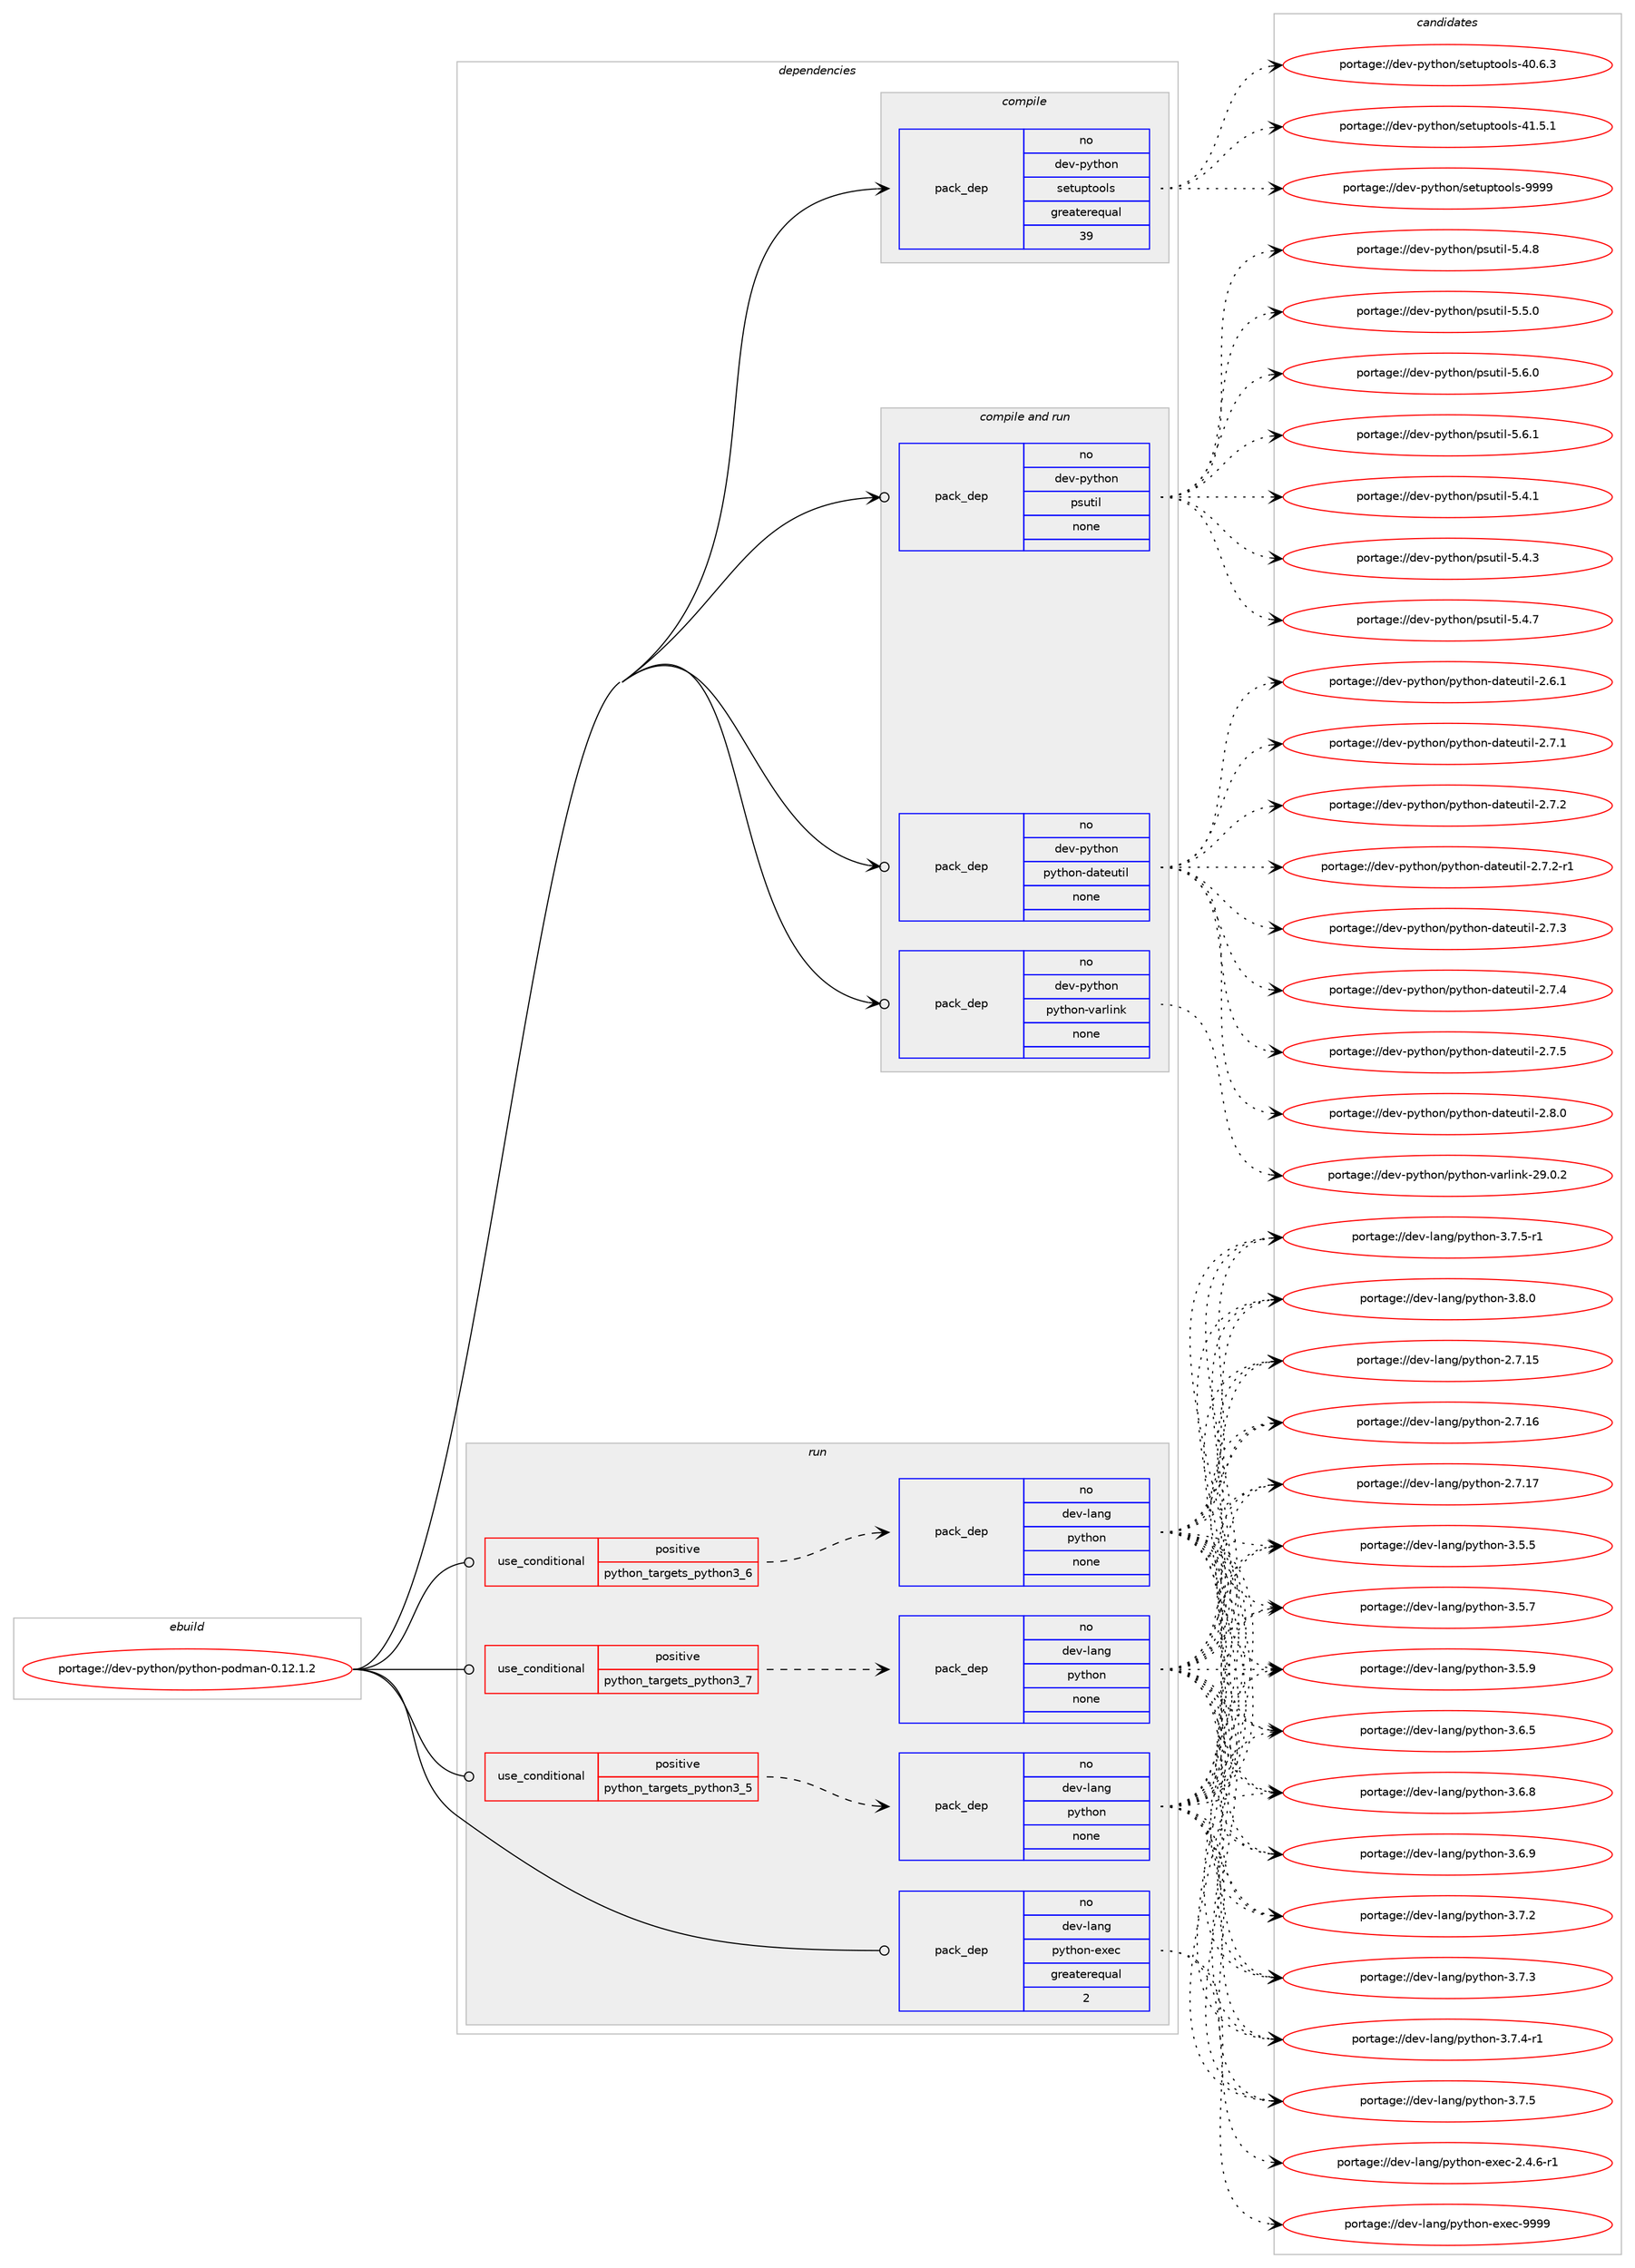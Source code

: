 digraph prolog {

# *************
# Graph options
# *************

newrank=true;
concentrate=true;
compound=true;
graph [rankdir=LR,fontname=Helvetica,fontsize=10,ranksep=1.5];#, ranksep=2.5, nodesep=0.2];
edge  [arrowhead=vee];
node  [fontname=Helvetica,fontsize=10];

# **********
# The ebuild
# **********

subgraph cluster_leftcol {
color=gray;
rank=same;
label=<<i>ebuild</i>>;
id [label="portage://dev-python/python-podman-0.12.1.2", color=red, width=4, href="../dev-python/python-podman-0.12.1.2.svg"];
}

# ****************
# The dependencies
# ****************

subgraph cluster_midcol {
color=gray;
label=<<i>dependencies</i>>;
subgraph cluster_compile {
fillcolor="#eeeeee";
style=filled;
label=<<i>compile</i>>;
subgraph pack127153 {
dependency167706 [label=<<TABLE BORDER="0" CELLBORDER="1" CELLSPACING="0" CELLPADDING="4" WIDTH="220"><TR><TD ROWSPAN="6" CELLPADDING="30">pack_dep</TD></TR><TR><TD WIDTH="110">no</TD></TR><TR><TD>dev-python</TD></TR><TR><TD>setuptools</TD></TR><TR><TD>greaterequal</TD></TR><TR><TD>39</TD></TR></TABLE>>, shape=none, color=blue];
}
id:e -> dependency167706:w [weight=20,style="solid",arrowhead="vee"];
}
subgraph cluster_compileandrun {
fillcolor="#eeeeee";
style=filled;
label=<<i>compile and run</i>>;
subgraph pack127154 {
dependency167707 [label=<<TABLE BORDER="0" CELLBORDER="1" CELLSPACING="0" CELLPADDING="4" WIDTH="220"><TR><TD ROWSPAN="6" CELLPADDING="30">pack_dep</TD></TR><TR><TD WIDTH="110">no</TD></TR><TR><TD>dev-python</TD></TR><TR><TD>psutil</TD></TR><TR><TD>none</TD></TR><TR><TD></TD></TR></TABLE>>, shape=none, color=blue];
}
id:e -> dependency167707:w [weight=20,style="solid",arrowhead="odotvee"];
subgraph pack127155 {
dependency167708 [label=<<TABLE BORDER="0" CELLBORDER="1" CELLSPACING="0" CELLPADDING="4" WIDTH="220"><TR><TD ROWSPAN="6" CELLPADDING="30">pack_dep</TD></TR><TR><TD WIDTH="110">no</TD></TR><TR><TD>dev-python</TD></TR><TR><TD>python-dateutil</TD></TR><TR><TD>none</TD></TR><TR><TD></TD></TR></TABLE>>, shape=none, color=blue];
}
id:e -> dependency167708:w [weight=20,style="solid",arrowhead="odotvee"];
subgraph pack127156 {
dependency167709 [label=<<TABLE BORDER="0" CELLBORDER="1" CELLSPACING="0" CELLPADDING="4" WIDTH="220"><TR><TD ROWSPAN="6" CELLPADDING="30">pack_dep</TD></TR><TR><TD WIDTH="110">no</TD></TR><TR><TD>dev-python</TD></TR><TR><TD>python-varlink</TD></TR><TR><TD>none</TD></TR><TR><TD></TD></TR></TABLE>>, shape=none, color=blue];
}
id:e -> dependency167709:w [weight=20,style="solid",arrowhead="odotvee"];
}
subgraph cluster_run {
fillcolor="#eeeeee";
style=filled;
label=<<i>run</i>>;
subgraph cond37163 {
dependency167710 [label=<<TABLE BORDER="0" CELLBORDER="1" CELLSPACING="0" CELLPADDING="4"><TR><TD ROWSPAN="3" CELLPADDING="10">use_conditional</TD></TR><TR><TD>positive</TD></TR><TR><TD>python_targets_python3_5</TD></TR></TABLE>>, shape=none, color=red];
subgraph pack127157 {
dependency167711 [label=<<TABLE BORDER="0" CELLBORDER="1" CELLSPACING="0" CELLPADDING="4" WIDTH="220"><TR><TD ROWSPAN="6" CELLPADDING="30">pack_dep</TD></TR><TR><TD WIDTH="110">no</TD></TR><TR><TD>dev-lang</TD></TR><TR><TD>python</TD></TR><TR><TD>none</TD></TR><TR><TD></TD></TR></TABLE>>, shape=none, color=blue];
}
dependency167710:e -> dependency167711:w [weight=20,style="dashed",arrowhead="vee"];
}
id:e -> dependency167710:w [weight=20,style="solid",arrowhead="odot"];
subgraph cond37164 {
dependency167712 [label=<<TABLE BORDER="0" CELLBORDER="1" CELLSPACING="0" CELLPADDING="4"><TR><TD ROWSPAN="3" CELLPADDING="10">use_conditional</TD></TR><TR><TD>positive</TD></TR><TR><TD>python_targets_python3_6</TD></TR></TABLE>>, shape=none, color=red];
subgraph pack127158 {
dependency167713 [label=<<TABLE BORDER="0" CELLBORDER="1" CELLSPACING="0" CELLPADDING="4" WIDTH="220"><TR><TD ROWSPAN="6" CELLPADDING="30">pack_dep</TD></TR><TR><TD WIDTH="110">no</TD></TR><TR><TD>dev-lang</TD></TR><TR><TD>python</TD></TR><TR><TD>none</TD></TR><TR><TD></TD></TR></TABLE>>, shape=none, color=blue];
}
dependency167712:e -> dependency167713:w [weight=20,style="dashed",arrowhead="vee"];
}
id:e -> dependency167712:w [weight=20,style="solid",arrowhead="odot"];
subgraph cond37165 {
dependency167714 [label=<<TABLE BORDER="0" CELLBORDER="1" CELLSPACING="0" CELLPADDING="4"><TR><TD ROWSPAN="3" CELLPADDING="10">use_conditional</TD></TR><TR><TD>positive</TD></TR><TR><TD>python_targets_python3_7</TD></TR></TABLE>>, shape=none, color=red];
subgraph pack127159 {
dependency167715 [label=<<TABLE BORDER="0" CELLBORDER="1" CELLSPACING="0" CELLPADDING="4" WIDTH="220"><TR><TD ROWSPAN="6" CELLPADDING="30">pack_dep</TD></TR><TR><TD WIDTH="110">no</TD></TR><TR><TD>dev-lang</TD></TR><TR><TD>python</TD></TR><TR><TD>none</TD></TR><TR><TD></TD></TR></TABLE>>, shape=none, color=blue];
}
dependency167714:e -> dependency167715:w [weight=20,style="dashed",arrowhead="vee"];
}
id:e -> dependency167714:w [weight=20,style="solid",arrowhead="odot"];
subgraph pack127160 {
dependency167716 [label=<<TABLE BORDER="0" CELLBORDER="1" CELLSPACING="0" CELLPADDING="4" WIDTH="220"><TR><TD ROWSPAN="6" CELLPADDING="30">pack_dep</TD></TR><TR><TD WIDTH="110">no</TD></TR><TR><TD>dev-lang</TD></TR><TR><TD>python-exec</TD></TR><TR><TD>greaterequal</TD></TR><TR><TD>2</TD></TR></TABLE>>, shape=none, color=blue];
}
id:e -> dependency167716:w [weight=20,style="solid",arrowhead="odot"];
}
}

# **************
# The candidates
# **************

subgraph cluster_choices {
rank=same;
color=gray;
label=<<i>candidates</i>>;

subgraph choice127153 {
color=black;
nodesep=1;
choiceportage100101118451121211161041111104711510111611711211611111110811545524846544651 [label="portage://dev-python/setuptools-40.6.3", color=red, width=4,href="../dev-python/setuptools-40.6.3.svg"];
choiceportage100101118451121211161041111104711510111611711211611111110811545524946534649 [label="portage://dev-python/setuptools-41.5.1", color=red, width=4,href="../dev-python/setuptools-41.5.1.svg"];
choiceportage10010111845112121116104111110471151011161171121161111111081154557575757 [label="portage://dev-python/setuptools-9999", color=red, width=4,href="../dev-python/setuptools-9999.svg"];
dependency167706:e -> choiceportage100101118451121211161041111104711510111611711211611111110811545524846544651:w [style=dotted,weight="100"];
dependency167706:e -> choiceportage100101118451121211161041111104711510111611711211611111110811545524946534649:w [style=dotted,weight="100"];
dependency167706:e -> choiceportage10010111845112121116104111110471151011161171121161111111081154557575757:w [style=dotted,weight="100"];
}
subgraph choice127154 {
color=black;
nodesep=1;
choiceportage1001011184511212111610411111047112115117116105108455346524649 [label="portage://dev-python/psutil-5.4.1", color=red, width=4,href="../dev-python/psutil-5.4.1.svg"];
choiceportage1001011184511212111610411111047112115117116105108455346524651 [label="portage://dev-python/psutil-5.4.3", color=red, width=4,href="../dev-python/psutil-5.4.3.svg"];
choiceportage1001011184511212111610411111047112115117116105108455346524655 [label="portage://dev-python/psutil-5.4.7", color=red, width=4,href="../dev-python/psutil-5.4.7.svg"];
choiceportage1001011184511212111610411111047112115117116105108455346524656 [label="portage://dev-python/psutil-5.4.8", color=red, width=4,href="../dev-python/psutil-5.4.8.svg"];
choiceportage1001011184511212111610411111047112115117116105108455346534648 [label="portage://dev-python/psutil-5.5.0", color=red, width=4,href="../dev-python/psutil-5.5.0.svg"];
choiceportage1001011184511212111610411111047112115117116105108455346544648 [label="portage://dev-python/psutil-5.6.0", color=red, width=4,href="../dev-python/psutil-5.6.0.svg"];
choiceportage1001011184511212111610411111047112115117116105108455346544649 [label="portage://dev-python/psutil-5.6.1", color=red, width=4,href="../dev-python/psutil-5.6.1.svg"];
dependency167707:e -> choiceportage1001011184511212111610411111047112115117116105108455346524649:w [style=dotted,weight="100"];
dependency167707:e -> choiceportage1001011184511212111610411111047112115117116105108455346524651:w [style=dotted,weight="100"];
dependency167707:e -> choiceportage1001011184511212111610411111047112115117116105108455346524655:w [style=dotted,weight="100"];
dependency167707:e -> choiceportage1001011184511212111610411111047112115117116105108455346524656:w [style=dotted,weight="100"];
dependency167707:e -> choiceportage1001011184511212111610411111047112115117116105108455346534648:w [style=dotted,weight="100"];
dependency167707:e -> choiceportage1001011184511212111610411111047112115117116105108455346544648:w [style=dotted,weight="100"];
dependency167707:e -> choiceportage1001011184511212111610411111047112115117116105108455346544649:w [style=dotted,weight="100"];
}
subgraph choice127155 {
color=black;
nodesep=1;
choiceportage10010111845112121116104111110471121211161041111104510097116101117116105108455046544649 [label="portage://dev-python/python-dateutil-2.6.1", color=red, width=4,href="../dev-python/python-dateutil-2.6.1.svg"];
choiceportage10010111845112121116104111110471121211161041111104510097116101117116105108455046554649 [label="portage://dev-python/python-dateutil-2.7.1", color=red, width=4,href="../dev-python/python-dateutil-2.7.1.svg"];
choiceportage10010111845112121116104111110471121211161041111104510097116101117116105108455046554650 [label="portage://dev-python/python-dateutil-2.7.2", color=red, width=4,href="../dev-python/python-dateutil-2.7.2.svg"];
choiceportage100101118451121211161041111104711212111610411111045100971161011171161051084550465546504511449 [label="portage://dev-python/python-dateutil-2.7.2-r1", color=red, width=4,href="../dev-python/python-dateutil-2.7.2-r1.svg"];
choiceportage10010111845112121116104111110471121211161041111104510097116101117116105108455046554651 [label="portage://dev-python/python-dateutil-2.7.3", color=red, width=4,href="../dev-python/python-dateutil-2.7.3.svg"];
choiceportage10010111845112121116104111110471121211161041111104510097116101117116105108455046554652 [label="portage://dev-python/python-dateutil-2.7.4", color=red, width=4,href="../dev-python/python-dateutil-2.7.4.svg"];
choiceportage10010111845112121116104111110471121211161041111104510097116101117116105108455046554653 [label="portage://dev-python/python-dateutil-2.7.5", color=red, width=4,href="../dev-python/python-dateutil-2.7.5.svg"];
choiceportage10010111845112121116104111110471121211161041111104510097116101117116105108455046564648 [label="portage://dev-python/python-dateutil-2.8.0", color=red, width=4,href="../dev-python/python-dateutil-2.8.0.svg"];
dependency167708:e -> choiceportage10010111845112121116104111110471121211161041111104510097116101117116105108455046544649:w [style=dotted,weight="100"];
dependency167708:e -> choiceportage10010111845112121116104111110471121211161041111104510097116101117116105108455046554649:w [style=dotted,weight="100"];
dependency167708:e -> choiceportage10010111845112121116104111110471121211161041111104510097116101117116105108455046554650:w [style=dotted,weight="100"];
dependency167708:e -> choiceportage100101118451121211161041111104711212111610411111045100971161011171161051084550465546504511449:w [style=dotted,weight="100"];
dependency167708:e -> choiceportage10010111845112121116104111110471121211161041111104510097116101117116105108455046554651:w [style=dotted,weight="100"];
dependency167708:e -> choiceportage10010111845112121116104111110471121211161041111104510097116101117116105108455046554652:w [style=dotted,weight="100"];
dependency167708:e -> choiceportage10010111845112121116104111110471121211161041111104510097116101117116105108455046554653:w [style=dotted,weight="100"];
dependency167708:e -> choiceportage10010111845112121116104111110471121211161041111104510097116101117116105108455046564648:w [style=dotted,weight="100"];
}
subgraph choice127156 {
color=black;
nodesep=1;
choiceportage1001011184511212111610411111047112121116104111110451189711410810511010745505746484650 [label="portage://dev-python/python-varlink-29.0.2", color=red, width=4,href="../dev-python/python-varlink-29.0.2.svg"];
dependency167709:e -> choiceportage1001011184511212111610411111047112121116104111110451189711410810511010745505746484650:w [style=dotted,weight="100"];
}
subgraph choice127157 {
color=black;
nodesep=1;
choiceportage10010111845108971101034711212111610411111045504655464953 [label="portage://dev-lang/python-2.7.15", color=red, width=4,href="../dev-lang/python-2.7.15.svg"];
choiceportage10010111845108971101034711212111610411111045504655464954 [label="portage://dev-lang/python-2.7.16", color=red, width=4,href="../dev-lang/python-2.7.16.svg"];
choiceportage10010111845108971101034711212111610411111045504655464955 [label="portage://dev-lang/python-2.7.17", color=red, width=4,href="../dev-lang/python-2.7.17.svg"];
choiceportage100101118451089711010347112121116104111110455146534653 [label="portage://dev-lang/python-3.5.5", color=red, width=4,href="../dev-lang/python-3.5.5.svg"];
choiceportage100101118451089711010347112121116104111110455146534655 [label="portage://dev-lang/python-3.5.7", color=red, width=4,href="../dev-lang/python-3.5.7.svg"];
choiceportage100101118451089711010347112121116104111110455146534657 [label="portage://dev-lang/python-3.5.9", color=red, width=4,href="../dev-lang/python-3.5.9.svg"];
choiceportage100101118451089711010347112121116104111110455146544653 [label="portage://dev-lang/python-3.6.5", color=red, width=4,href="../dev-lang/python-3.6.5.svg"];
choiceportage100101118451089711010347112121116104111110455146544656 [label="portage://dev-lang/python-3.6.8", color=red, width=4,href="../dev-lang/python-3.6.8.svg"];
choiceportage100101118451089711010347112121116104111110455146544657 [label="portage://dev-lang/python-3.6.9", color=red, width=4,href="../dev-lang/python-3.6.9.svg"];
choiceportage100101118451089711010347112121116104111110455146554650 [label="portage://dev-lang/python-3.7.2", color=red, width=4,href="../dev-lang/python-3.7.2.svg"];
choiceportage100101118451089711010347112121116104111110455146554651 [label="portage://dev-lang/python-3.7.3", color=red, width=4,href="../dev-lang/python-3.7.3.svg"];
choiceportage1001011184510897110103471121211161041111104551465546524511449 [label="portage://dev-lang/python-3.7.4-r1", color=red, width=4,href="../dev-lang/python-3.7.4-r1.svg"];
choiceportage100101118451089711010347112121116104111110455146554653 [label="portage://dev-lang/python-3.7.5", color=red, width=4,href="../dev-lang/python-3.7.5.svg"];
choiceportage1001011184510897110103471121211161041111104551465546534511449 [label="portage://dev-lang/python-3.7.5-r1", color=red, width=4,href="../dev-lang/python-3.7.5-r1.svg"];
choiceportage100101118451089711010347112121116104111110455146564648 [label="portage://dev-lang/python-3.8.0", color=red, width=4,href="../dev-lang/python-3.8.0.svg"];
dependency167711:e -> choiceportage10010111845108971101034711212111610411111045504655464953:w [style=dotted,weight="100"];
dependency167711:e -> choiceportage10010111845108971101034711212111610411111045504655464954:w [style=dotted,weight="100"];
dependency167711:e -> choiceportage10010111845108971101034711212111610411111045504655464955:w [style=dotted,weight="100"];
dependency167711:e -> choiceportage100101118451089711010347112121116104111110455146534653:w [style=dotted,weight="100"];
dependency167711:e -> choiceportage100101118451089711010347112121116104111110455146534655:w [style=dotted,weight="100"];
dependency167711:e -> choiceportage100101118451089711010347112121116104111110455146534657:w [style=dotted,weight="100"];
dependency167711:e -> choiceportage100101118451089711010347112121116104111110455146544653:w [style=dotted,weight="100"];
dependency167711:e -> choiceportage100101118451089711010347112121116104111110455146544656:w [style=dotted,weight="100"];
dependency167711:e -> choiceportage100101118451089711010347112121116104111110455146544657:w [style=dotted,weight="100"];
dependency167711:e -> choiceportage100101118451089711010347112121116104111110455146554650:w [style=dotted,weight="100"];
dependency167711:e -> choiceportage100101118451089711010347112121116104111110455146554651:w [style=dotted,weight="100"];
dependency167711:e -> choiceportage1001011184510897110103471121211161041111104551465546524511449:w [style=dotted,weight="100"];
dependency167711:e -> choiceportage100101118451089711010347112121116104111110455146554653:w [style=dotted,weight="100"];
dependency167711:e -> choiceportage1001011184510897110103471121211161041111104551465546534511449:w [style=dotted,weight="100"];
dependency167711:e -> choiceportage100101118451089711010347112121116104111110455146564648:w [style=dotted,weight="100"];
}
subgraph choice127158 {
color=black;
nodesep=1;
choiceportage10010111845108971101034711212111610411111045504655464953 [label="portage://dev-lang/python-2.7.15", color=red, width=4,href="../dev-lang/python-2.7.15.svg"];
choiceportage10010111845108971101034711212111610411111045504655464954 [label="portage://dev-lang/python-2.7.16", color=red, width=4,href="../dev-lang/python-2.7.16.svg"];
choiceportage10010111845108971101034711212111610411111045504655464955 [label="portage://dev-lang/python-2.7.17", color=red, width=4,href="../dev-lang/python-2.7.17.svg"];
choiceportage100101118451089711010347112121116104111110455146534653 [label="portage://dev-lang/python-3.5.5", color=red, width=4,href="../dev-lang/python-3.5.5.svg"];
choiceportage100101118451089711010347112121116104111110455146534655 [label="portage://dev-lang/python-3.5.7", color=red, width=4,href="../dev-lang/python-3.5.7.svg"];
choiceportage100101118451089711010347112121116104111110455146534657 [label="portage://dev-lang/python-3.5.9", color=red, width=4,href="../dev-lang/python-3.5.9.svg"];
choiceportage100101118451089711010347112121116104111110455146544653 [label="portage://dev-lang/python-3.6.5", color=red, width=4,href="../dev-lang/python-3.6.5.svg"];
choiceportage100101118451089711010347112121116104111110455146544656 [label="portage://dev-lang/python-3.6.8", color=red, width=4,href="../dev-lang/python-3.6.8.svg"];
choiceportage100101118451089711010347112121116104111110455146544657 [label="portage://dev-lang/python-3.6.9", color=red, width=4,href="../dev-lang/python-3.6.9.svg"];
choiceportage100101118451089711010347112121116104111110455146554650 [label="portage://dev-lang/python-3.7.2", color=red, width=4,href="../dev-lang/python-3.7.2.svg"];
choiceportage100101118451089711010347112121116104111110455146554651 [label="portage://dev-lang/python-3.7.3", color=red, width=4,href="../dev-lang/python-3.7.3.svg"];
choiceportage1001011184510897110103471121211161041111104551465546524511449 [label="portage://dev-lang/python-3.7.4-r1", color=red, width=4,href="../dev-lang/python-3.7.4-r1.svg"];
choiceportage100101118451089711010347112121116104111110455146554653 [label="portage://dev-lang/python-3.7.5", color=red, width=4,href="../dev-lang/python-3.7.5.svg"];
choiceportage1001011184510897110103471121211161041111104551465546534511449 [label="portage://dev-lang/python-3.7.5-r1", color=red, width=4,href="../dev-lang/python-3.7.5-r1.svg"];
choiceportage100101118451089711010347112121116104111110455146564648 [label="portage://dev-lang/python-3.8.0", color=red, width=4,href="../dev-lang/python-3.8.0.svg"];
dependency167713:e -> choiceportage10010111845108971101034711212111610411111045504655464953:w [style=dotted,weight="100"];
dependency167713:e -> choiceportage10010111845108971101034711212111610411111045504655464954:w [style=dotted,weight="100"];
dependency167713:e -> choiceportage10010111845108971101034711212111610411111045504655464955:w [style=dotted,weight="100"];
dependency167713:e -> choiceportage100101118451089711010347112121116104111110455146534653:w [style=dotted,weight="100"];
dependency167713:e -> choiceportage100101118451089711010347112121116104111110455146534655:w [style=dotted,weight="100"];
dependency167713:e -> choiceportage100101118451089711010347112121116104111110455146534657:w [style=dotted,weight="100"];
dependency167713:e -> choiceportage100101118451089711010347112121116104111110455146544653:w [style=dotted,weight="100"];
dependency167713:e -> choiceportage100101118451089711010347112121116104111110455146544656:w [style=dotted,weight="100"];
dependency167713:e -> choiceportage100101118451089711010347112121116104111110455146544657:w [style=dotted,weight="100"];
dependency167713:e -> choiceportage100101118451089711010347112121116104111110455146554650:w [style=dotted,weight="100"];
dependency167713:e -> choiceportage100101118451089711010347112121116104111110455146554651:w [style=dotted,weight="100"];
dependency167713:e -> choiceportage1001011184510897110103471121211161041111104551465546524511449:w [style=dotted,weight="100"];
dependency167713:e -> choiceportage100101118451089711010347112121116104111110455146554653:w [style=dotted,weight="100"];
dependency167713:e -> choiceportage1001011184510897110103471121211161041111104551465546534511449:w [style=dotted,weight="100"];
dependency167713:e -> choiceportage100101118451089711010347112121116104111110455146564648:w [style=dotted,weight="100"];
}
subgraph choice127159 {
color=black;
nodesep=1;
choiceportage10010111845108971101034711212111610411111045504655464953 [label="portage://dev-lang/python-2.7.15", color=red, width=4,href="../dev-lang/python-2.7.15.svg"];
choiceportage10010111845108971101034711212111610411111045504655464954 [label="portage://dev-lang/python-2.7.16", color=red, width=4,href="../dev-lang/python-2.7.16.svg"];
choiceportage10010111845108971101034711212111610411111045504655464955 [label="portage://dev-lang/python-2.7.17", color=red, width=4,href="../dev-lang/python-2.7.17.svg"];
choiceportage100101118451089711010347112121116104111110455146534653 [label="portage://dev-lang/python-3.5.5", color=red, width=4,href="../dev-lang/python-3.5.5.svg"];
choiceportage100101118451089711010347112121116104111110455146534655 [label="portage://dev-lang/python-3.5.7", color=red, width=4,href="../dev-lang/python-3.5.7.svg"];
choiceportage100101118451089711010347112121116104111110455146534657 [label="portage://dev-lang/python-3.5.9", color=red, width=4,href="../dev-lang/python-3.5.9.svg"];
choiceportage100101118451089711010347112121116104111110455146544653 [label="portage://dev-lang/python-3.6.5", color=red, width=4,href="../dev-lang/python-3.6.5.svg"];
choiceportage100101118451089711010347112121116104111110455146544656 [label="portage://dev-lang/python-3.6.8", color=red, width=4,href="../dev-lang/python-3.6.8.svg"];
choiceportage100101118451089711010347112121116104111110455146544657 [label="portage://dev-lang/python-3.6.9", color=red, width=4,href="../dev-lang/python-3.6.9.svg"];
choiceportage100101118451089711010347112121116104111110455146554650 [label="portage://dev-lang/python-3.7.2", color=red, width=4,href="../dev-lang/python-3.7.2.svg"];
choiceportage100101118451089711010347112121116104111110455146554651 [label="portage://dev-lang/python-3.7.3", color=red, width=4,href="../dev-lang/python-3.7.3.svg"];
choiceportage1001011184510897110103471121211161041111104551465546524511449 [label="portage://dev-lang/python-3.7.4-r1", color=red, width=4,href="../dev-lang/python-3.7.4-r1.svg"];
choiceportage100101118451089711010347112121116104111110455146554653 [label="portage://dev-lang/python-3.7.5", color=red, width=4,href="../dev-lang/python-3.7.5.svg"];
choiceportage1001011184510897110103471121211161041111104551465546534511449 [label="portage://dev-lang/python-3.7.5-r1", color=red, width=4,href="../dev-lang/python-3.7.5-r1.svg"];
choiceportage100101118451089711010347112121116104111110455146564648 [label="portage://dev-lang/python-3.8.0", color=red, width=4,href="../dev-lang/python-3.8.0.svg"];
dependency167715:e -> choiceportage10010111845108971101034711212111610411111045504655464953:w [style=dotted,weight="100"];
dependency167715:e -> choiceportage10010111845108971101034711212111610411111045504655464954:w [style=dotted,weight="100"];
dependency167715:e -> choiceportage10010111845108971101034711212111610411111045504655464955:w [style=dotted,weight="100"];
dependency167715:e -> choiceportage100101118451089711010347112121116104111110455146534653:w [style=dotted,weight="100"];
dependency167715:e -> choiceportage100101118451089711010347112121116104111110455146534655:w [style=dotted,weight="100"];
dependency167715:e -> choiceportage100101118451089711010347112121116104111110455146534657:w [style=dotted,weight="100"];
dependency167715:e -> choiceportage100101118451089711010347112121116104111110455146544653:w [style=dotted,weight="100"];
dependency167715:e -> choiceportage100101118451089711010347112121116104111110455146544656:w [style=dotted,weight="100"];
dependency167715:e -> choiceportage100101118451089711010347112121116104111110455146544657:w [style=dotted,weight="100"];
dependency167715:e -> choiceportage100101118451089711010347112121116104111110455146554650:w [style=dotted,weight="100"];
dependency167715:e -> choiceportage100101118451089711010347112121116104111110455146554651:w [style=dotted,weight="100"];
dependency167715:e -> choiceportage1001011184510897110103471121211161041111104551465546524511449:w [style=dotted,weight="100"];
dependency167715:e -> choiceportage100101118451089711010347112121116104111110455146554653:w [style=dotted,weight="100"];
dependency167715:e -> choiceportage1001011184510897110103471121211161041111104551465546534511449:w [style=dotted,weight="100"];
dependency167715:e -> choiceportage100101118451089711010347112121116104111110455146564648:w [style=dotted,weight="100"];
}
subgraph choice127160 {
color=black;
nodesep=1;
choiceportage10010111845108971101034711212111610411111045101120101994550465246544511449 [label="portage://dev-lang/python-exec-2.4.6-r1", color=red, width=4,href="../dev-lang/python-exec-2.4.6-r1.svg"];
choiceportage10010111845108971101034711212111610411111045101120101994557575757 [label="portage://dev-lang/python-exec-9999", color=red, width=4,href="../dev-lang/python-exec-9999.svg"];
dependency167716:e -> choiceportage10010111845108971101034711212111610411111045101120101994550465246544511449:w [style=dotted,weight="100"];
dependency167716:e -> choiceportage10010111845108971101034711212111610411111045101120101994557575757:w [style=dotted,weight="100"];
}
}

}
